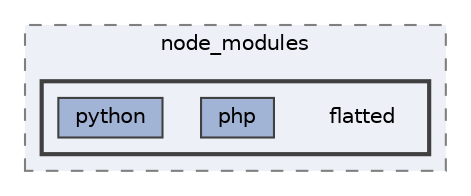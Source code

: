 digraph "pkiclassroomrescheduler/src/main/frontend/node_modules/flatted"
{
 // LATEX_PDF_SIZE
  bgcolor="transparent";
  edge [fontname=Helvetica,fontsize=10,labelfontname=Helvetica,labelfontsize=10];
  node [fontname=Helvetica,fontsize=10,shape=box,height=0.2,width=0.4];
  compound=true
  subgraph clusterdir_72953eda66ccb3a2722c28e1c3e6c23b {
    graph [ bgcolor="#edf0f7", pencolor="grey50", label="node_modules", fontname=Helvetica,fontsize=10 style="filled,dashed", URL="dir_72953eda66ccb3a2722c28e1c3e6c23b.html",tooltip=""]
  subgraph clusterdir_eb50eec67f3ef2cfd929f0a67a91dac5 {
    graph [ bgcolor="#edf0f7", pencolor="grey25", label="", fontname=Helvetica,fontsize=10 style="filled,bold", URL="dir_eb50eec67f3ef2cfd929f0a67a91dac5.html",tooltip=""]
    dir_eb50eec67f3ef2cfd929f0a67a91dac5 [shape=plaintext, label="flatted"];
  dir_fa24c5a755cc30fff006e771ea5c6dd8 [label="php", fillcolor="#a2b4d6", color="grey25", style="filled", URL="dir_fa24c5a755cc30fff006e771ea5c6dd8.html",tooltip=""];
  dir_b1161313d4937bab31370e7d6e7ab62b [label="python", fillcolor="#a2b4d6", color="grey25", style="filled", URL="dir_b1161313d4937bab31370e7d6e7ab62b.html",tooltip=""];
  }
  }
}
